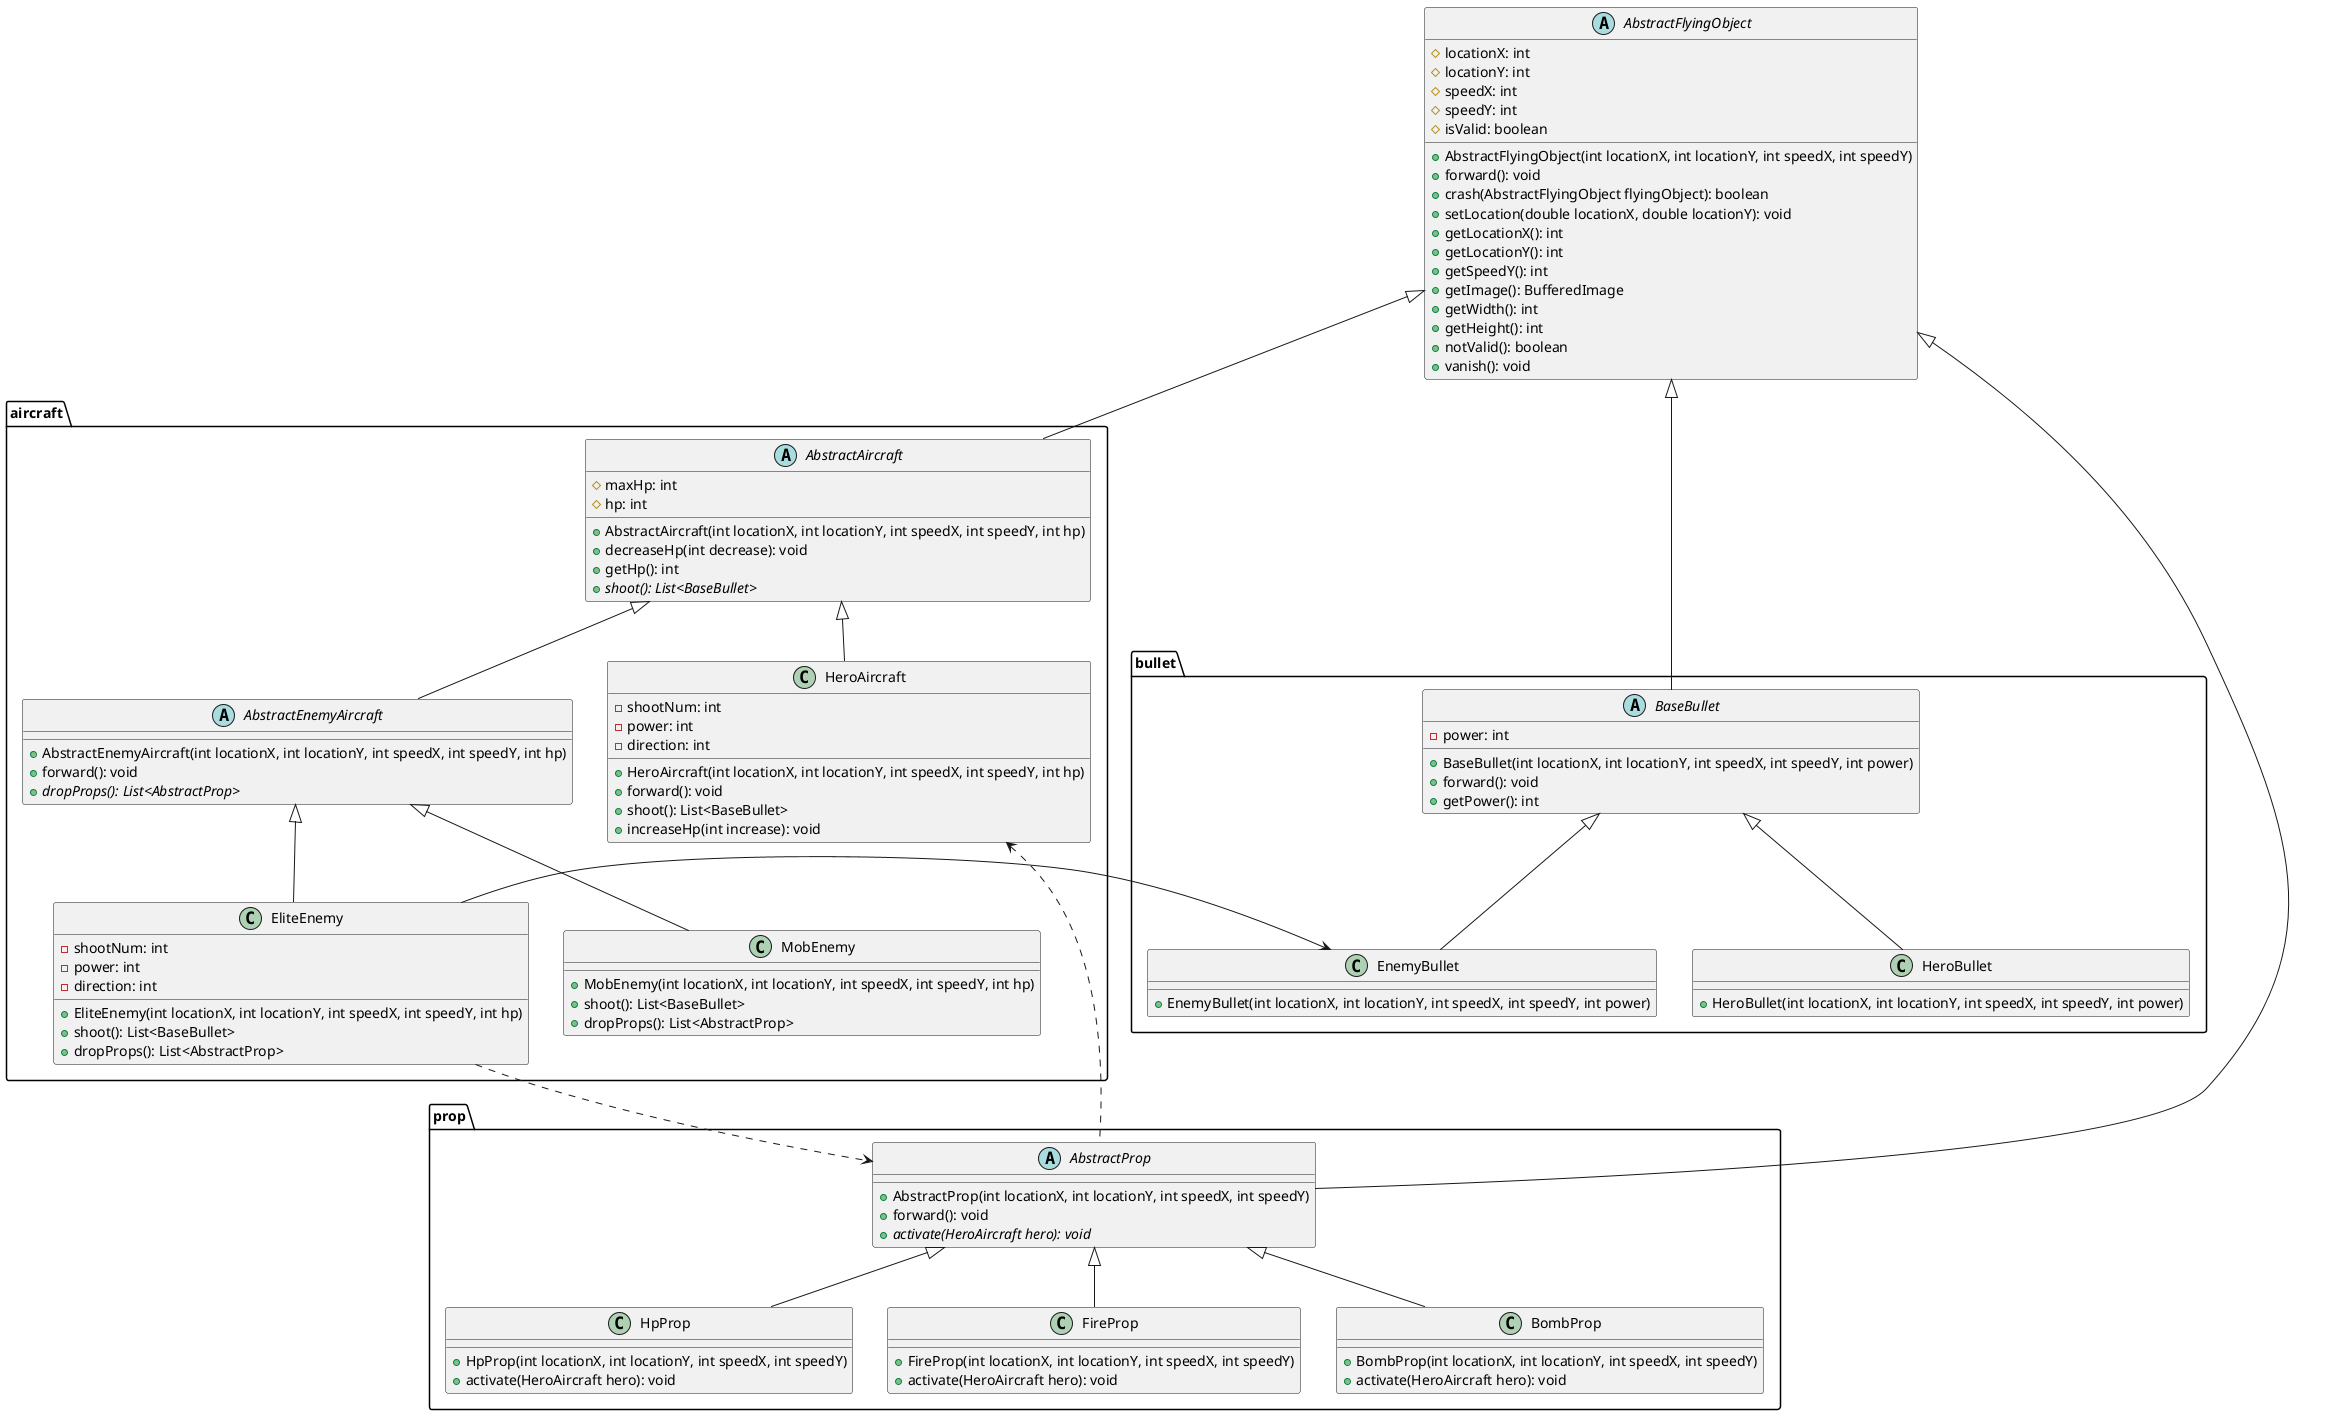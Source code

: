 @startuml
'https://plantuml.com/class-diagram

abstract class AbstractFlyingObject {
    # locationX: int
    # locationY: int
    # speedX: int
    # speedY: int
    # isValid: boolean
    + AbstractFlyingObject(int locationX, int locationY, int speedX, int speedY)
    + forward(): void
    + crash(AbstractFlyingObject flyingObject): boolean
    + setLocation(double locationX, double locationY): void
    + getLocationX(): int
    + getLocationY(): int
    + getSpeedY(): int
    + getImage(): BufferedImage
    + getWidth(): int
    + getHeight(): int
    + notValid(): boolean
    + vanish(): void
}

package "aircraft" {
    abstract class AbstractAircraft {
        # maxHp: int
        # hp: int
        + AbstractAircraft(int locationX, int locationY, int speedX, int speedY, int hp)
        + decreaseHp(int decrease): void
        + getHp(): int
        + {abstract} shoot(): List<BaseBullet>
    }
    class HeroAircraft {
        - shootNum: int
        - power: int
        - direction: int
        + HeroAircraft(int locationX, int locationY, int speedX, int speedY, int hp)
        + forward(): void
        + shoot(): List<BaseBullet>
        + increaseHp(int increase): void
    }
    abstract class AbstractEnemyAircraft {
        + AbstractEnemyAircraft(int locationX, int locationY, int speedX, int speedY, int hp)
        + forward(): void
        + {abstract} dropProps(): List<AbstractProp>
    }
    class MobEnemy {
        + MobEnemy(int locationX, int locationY, int speedX, int speedY, int hp)
        + shoot(): List<BaseBullet>
        + dropProps(): List<AbstractProp>
    }
    class EliteEnemy {
        - shootNum: int
        - power: int
        - direction: int
        + EliteEnemy(int locationX, int locationY, int speedX, int speedY, int hp)
        + shoot(): List<BaseBullet>
        + dropProps(): List<AbstractProp>
    }
}

package "bullet" {
    abstract class BaseBullet {
        - power: int
        + BaseBullet(int locationX, int locationY, int speedX, int speedY, int power)
        + forward(): void
        + getPower(): int
    }
    class HeroBullet {
        + HeroBullet(int locationX, int locationY, int speedX, int speedY, int power)
    }
    class EnemyBullet {
        + EnemyBullet(int locationX, int locationY, int speedX, int speedY, int power)
    }
}

package "prop" {
    abstract class AbstractProp {
        + AbstractProp(int locationX, int locationY, int speedX, int speedY)
        + forward(): void
        + {abstract} activate(HeroAircraft hero): void
    }
    class HpProp {
        + HpProp(int locationX, int locationY, int speedX, int speedY)
        + activate(HeroAircraft hero): void
    }
    class FireProp {
        + FireProp(int locationX, int locationY, int speedX, int speedY)
        + activate(HeroAircraft hero): void
    }
    class BombProp {
        + BombProp(int locationX, int locationY, int speedX, int speedY)
        + activate(HeroAircraft hero): void
    }
}

AbstractFlyingObject <|-down- AbstractAircraft
AbstractFlyingObject <|-down- BaseBullet
AbstractFlyingObject <|-down- AbstractProp
AbstractAircraft <|-down- HeroAircraft
AbstractAircraft <|-down- AbstractEnemyAircraft

AbstractEnemyAircraft <|-down- MobEnemy
AbstractEnemyAircraft <|-down- EliteEnemy
BaseBullet <|-down- HeroBullet
BaseBullet <|-down- EnemyBullet
AbstractProp <|-down- HpProp
AbstractProp <|-down- FireProp
AbstractProp <|-down- BombProp

EliteEnemy -right-> EnemyBullet
EliteEnemy ..> AbstractProp

AbstractProp .left.> HeroAircraft
@enduml